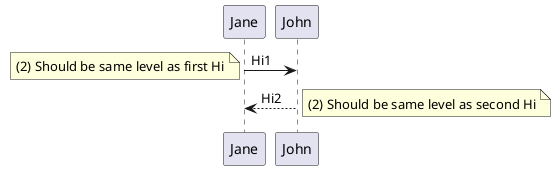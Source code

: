 {
  "sha1": "mhbd4nahi2klbskewnqzarzju36il7g",
  "insertion": {
    "when": "2024-06-03T18:59:35.255Z",
    "url": "http://forum.plantuml.net/8612/teoz-wrong-note-position-after-array",
    "user": "plantuml@gmail.com"
  }
}
@startuml
!pragma teoz true
Jane -> John: Hi1
note left: (2) Should be same level as first Hi
return Hi2
note right: (2) Should be same level as second Hi
@enduml
